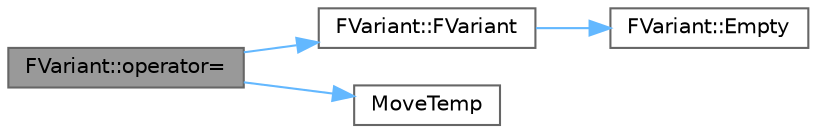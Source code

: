 digraph "FVariant::operator="
{
 // INTERACTIVE_SVG=YES
 // LATEX_PDF_SIZE
  bgcolor="transparent";
  edge [fontname=Helvetica,fontsize=10,labelfontname=Helvetica,labelfontsize=10];
  node [fontname=Helvetica,fontsize=10,shape=box,height=0.2,width=0.4];
  rankdir="LR";
  Node1 [id="Node000001",label="FVariant::operator=",height=0.2,width=0.4,color="gray40", fillcolor="grey60", style="filled", fontcolor="black",tooltip="Assignment operator for byte arrays."];
  Node1 -> Node2 [id="edge1_Node000001_Node000002",color="steelblue1",style="solid",tooltip=" "];
  Node2 [id="Node000002",label="FVariant::FVariant",height=0.2,width=0.4,color="grey40", fillcolor="white", style="filled",URL="$d5/d94/classFVariant.html#a18eb5432dea8ab59d5373d6a426c0e6a",tooltip="Default constructor."];
  Node2 -> Node3 [id="edge2_Node000002_Node000003",color="steelblue1",style="solid",tooltip=" "];
  Node3 [id="Node000003",label="FVariant::Empty",height=0.2,width=0.4,color="grey40", fillcolor="white", style="filled",URL="$d5/d94/classFVariant.html#a84dc95c679e32737efa2447b7399375a",tooltip="Empties the value."];
  Node1 -> Node4 [id="edge3_Node000001_Node000004",color="steelblue1",style="solid",tooltip=" "];
  Node4 [id="Node000004",label="MoveTemp",height=0.2,width=0.4,color="grey40", fillcolor="white", style="filled",URL="$d4/d24/UnrealTemplate_8h.html#ad5e6c049aeb9c9115fec514ba581dbb6",tooltip="MoveTemp will cast a reference to an rvalue reference."];
}
